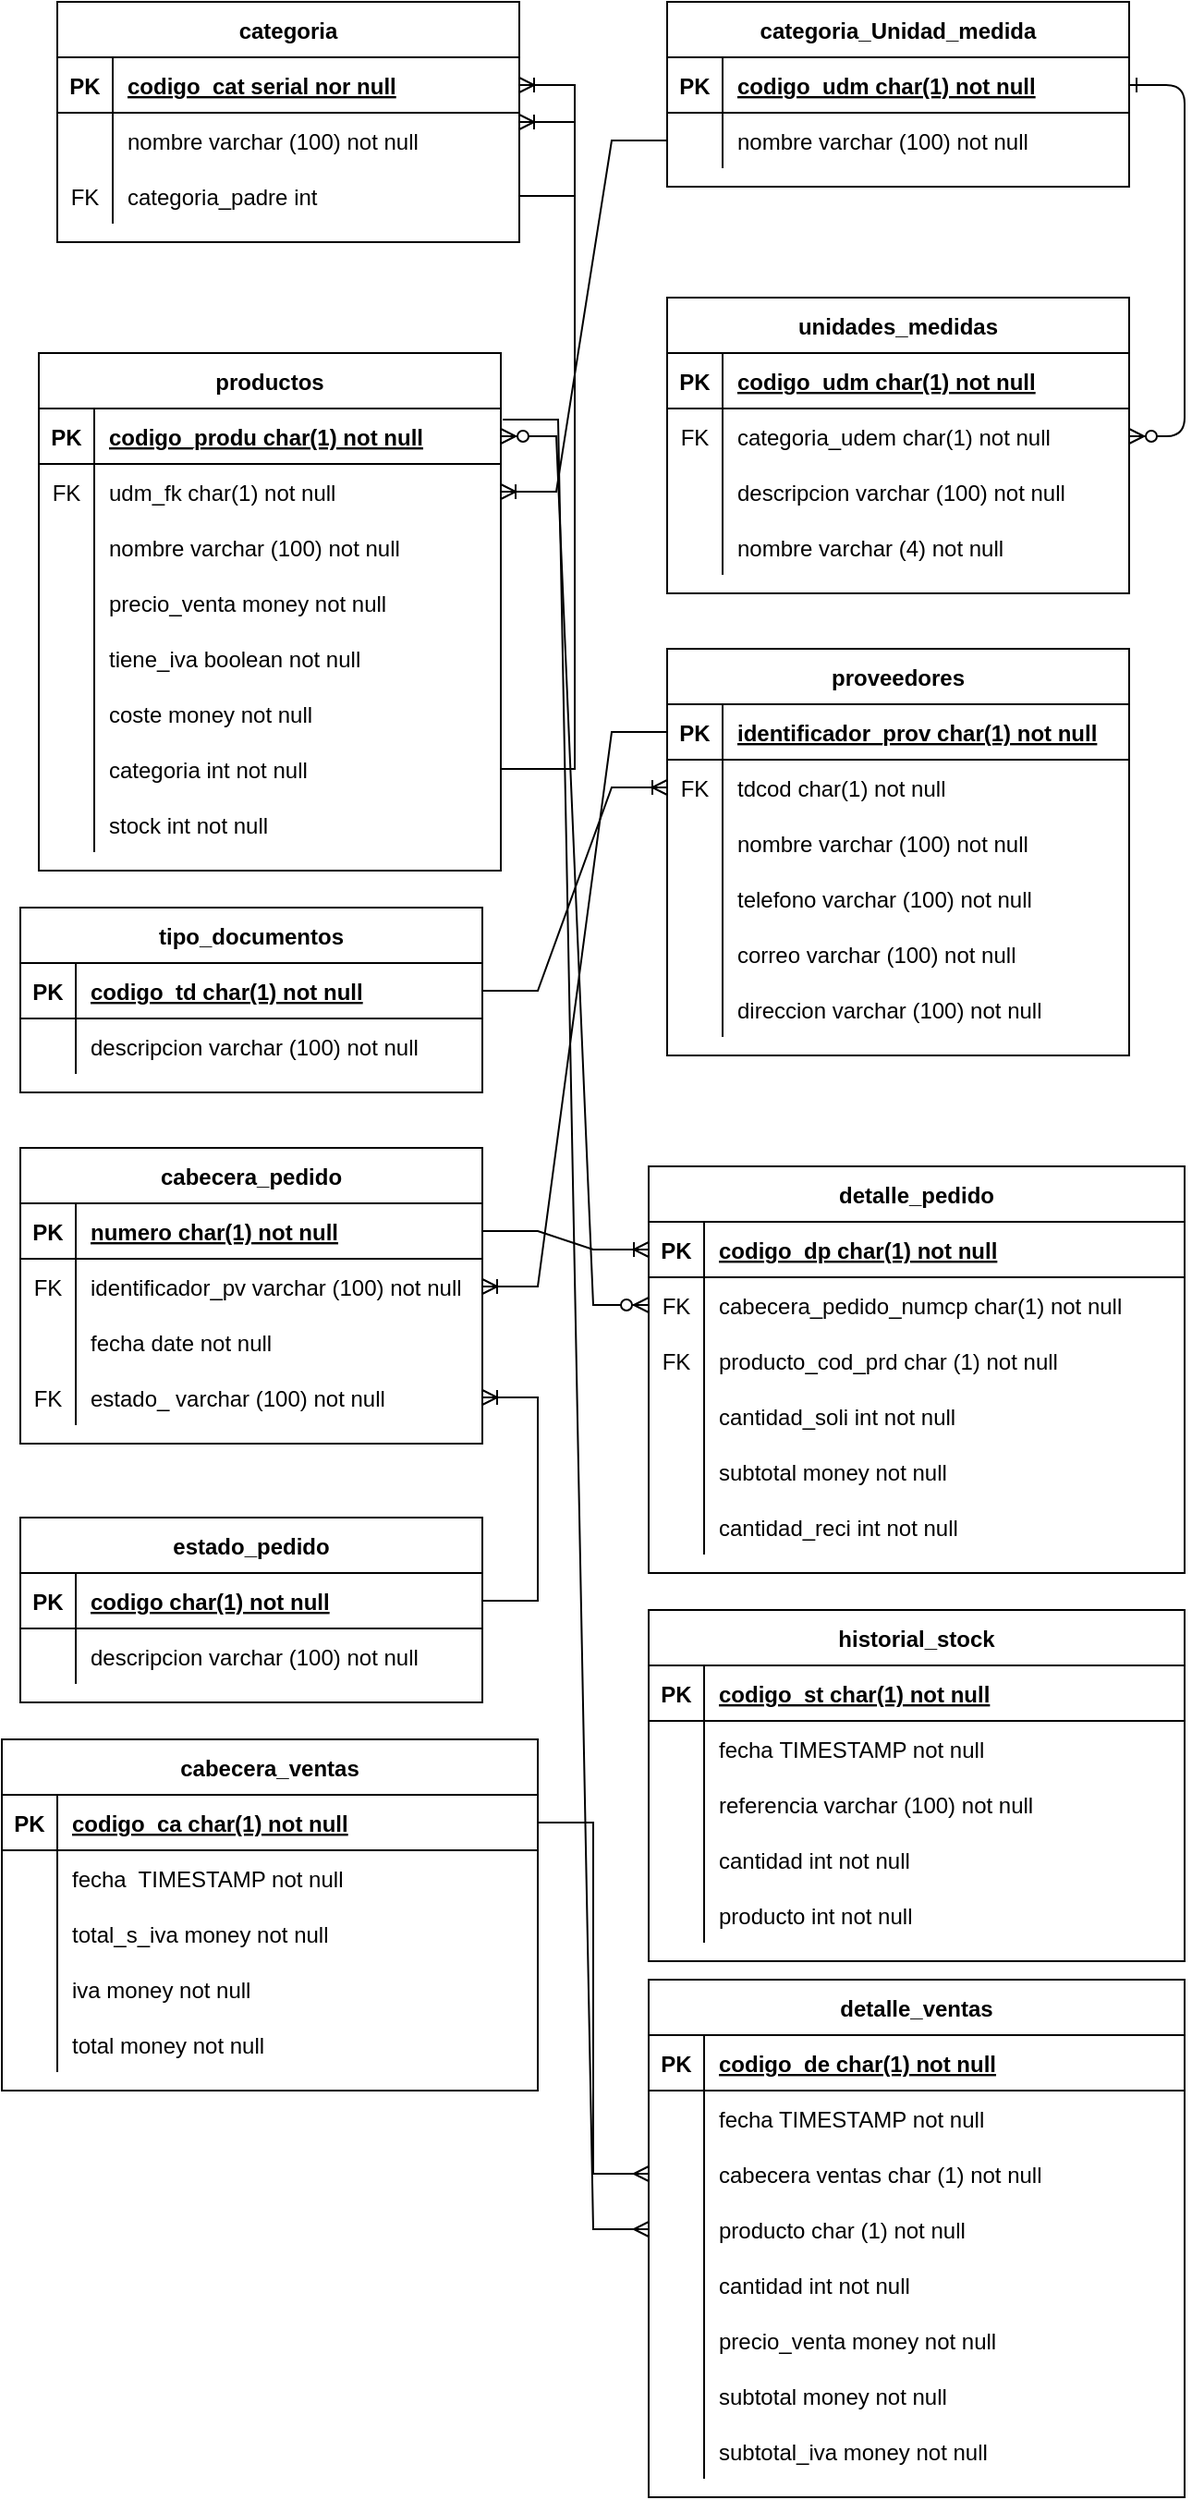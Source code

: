 <mxfile version="24.8.6">
  <diagram id="R2lEEEUBdFMjLlhIrx00" name="Page-1">
    <mxGraphModel dx="826" dy="435" grid="1" gridSize="10" guides="1" tooltips="1" connect="1" arrows="1" fold="1" page="1" pageScale="1" pageWidth="850" pageHeight="1100" math="0" shadow="0" extFonts="Permanent Marker^https://fonts.googleapis.com/css?family=Permanent+Marker">
      <root>
        <mxCell id="0" />
        <mxCell id="1" parent="0" />
        <mxCell id="C-vyLk0tnHw3VtMMgP7b-12" value="" style="edgeStyle=entityRelationEdgeStyle;endArrow=ERzeroToMany;startArrow=ERone;endFill=1;startFill=0;" parent="1" source="C-vyLk0tnHw3VtMMgP7b-3" target="C-vyLk0tnHw3VtMMgP7b-17" edge="1">
          <mxGeometry width="100" height="100" relative="1" as="geometry">
            <mxPoint x="400" y="180" as="sourcePoint" />
            <mxPoint x="460" y="205" as="targetPoint" />
          </mxGeometry>
        </mxCell>
        <mxCell id="C-vyLk0tnHw3VtMMgP7b-2" value="categoria_Unidad_medida" style="shape=table;startSize=30;container=1;collapsible=1;childLayout=tableLayout;fixedRows=1;rowLines=0;fontStyle=1;align=center;resizeLast=1;" parent="1" vertex="1">
          <mxGeometry x="450" y="120" width="250" height="100" as="geometry" />
        </mxCell>
        <mxCell id="C-vyLk0tnHw3VtMMgP7b-3" value="" style="shape=partialRectangle;collapsible=0;dropTarget=0;pointerEvents=0;fillColor=none;points=[[0,0.5],[1,0.5]];portConstraint=eastwest;top=0;left=0;right=0;bottom=1;" parent="C-vyLk0tnHw3VtMMgP7b-2" vertex="1">
          <mxGeometry y="30" width="250" height="30" as="geometry" />
        </mxCell>
        <mxCell id="C-vyLk0tnHw3VtMMgP7b-4" value="PK" style="shape=partialRectangle;overflow=hidden;connectable=0;fillColor=none;top=0;left=0;bottom=0;right=0;fontStyle=1;" parent="C-vyLk0tnHw3VtMMgP7b-3" vertex="1">
          <mxGeometry width="30" height="30" as="geometry">
            <mxRectangle width="30" height="30" as="alternateBounds" />
          </mxGeometry>
        </mxCell>
        <mxCell id="C-vyLk0tnHw3VtMMgP7b-5" value="codigo_udm char(1) not null" style="shape=partialRectangle;overflow=hidden;connectable=0;fillColor=none;top=0;left=0;bottom=0;right=0;align=left;spacingLeft=6;fontStyle=5;" parent="C-vyLk0tnHw3VtMMgP7b-3" vertex="1">
          <mxGeometry x="30" width="220" height="30" as="geometry">
            <mxRectangle width="220" height="30" as="alternateBounds" />
          </mxGeometry>
        </mxCell>
        <mxCell id="C-vyLk0tnHw3VtMMgP7b-9" value="" style="shape=partialRectangle;collapsible=0;dropTarget=0;pointerEvents=0;fillColor=none;points=[[0,0.5],[1,0.5]];portConstraint=eastwest;top=0;left=0;right=0;bottom=0;" parent="C-vyLk0tnHw3VtMMgP7b-2" vertex="1">
          <mxGeometry y="60" width="250" height="30" as="geometry" />
        </mxCell>
        <mxCell id="C-vyLk0tnHw3VtMMgP7b-10" value="" style="shape=partialRectangle;overflow=hidden;connectable=0;fillColor=none;top=0;left=0;bottom=0;right=0;" parent="C-vyLk0tnHw3VtMMgP7b-9" vertex="1">
          <mxGeometry width="30" height="30" as="geometry">
            <mxRectangle width="30" height="30" as="alternateBounds" />
          </mxGeometry>
        </mxCell>
        <mxCell id="C-vyLk0tnHw3VtMMgP7b-11" value="nombre varchar (100) not null" style="shape=partialRectangle;overflow=hidden;connectable=0;fillColor=none;top=0;left=0;bottom=0;right=0;align=left;spacingLeft=6;" parent="C-vyLk0tnHw3VtMMgP7b-9" vertex="1">
          <mxGeometry x="30" width="220" height="30" as="geometry">
            <mxRectangle width="220" height="30" as="alternateBounds" />
          </mxGeometry>
        </mxCell>
        <mxCell id="C-vyLk0tnHw3VtMMgP7b-13" value="unidades_medidas" style="shape=table;startSize=30;container=1;collapsible=1;childLayout=tableLayout;fixedRows=1;rowLines=0;fontStyle=1;align=center;resizeLast=1;" parent="1" vertex="1">
          <mxGeometry x="450" y="280" width="250" height="160" as="geometry" />
        </mxCell>
        <mxCell id="C-vyLk0tnHw3VtMMgP7b-14" value="" style="shape=partialRectangle;collapsible=0;dropTarget=0;pointerEvents=0;fillColor=none;points=[[0,0.5],[1,0.5]];portConstraint=eastwest;top=0;left=0;right=0;bottom=1;" parent="C-vyLk0tnHw3VtMMgP7b-13" vertex="1">
          <mxGeometry y="30" width="250" height="30" as="geometry" />
        </mxCell>
        <mxCell id="C-vyLk0tnHw3VtMMgP7b-15" value="PK" style="shape=partialRectangle;overflow=hidden;connectable=0;fillColor=none;top=0;left=0;bottom=0;right=0;fontStyle=1;" parent="C-vyLk0tnHw3VtMMgP7b-14" vertex="1">
          <mxGeometry width="30" height="30" as="geometry">
            <mxRectangle width="30" height="30" as="alternateBounds" />
          </mxGeometry>
        </mxCell>
        <mxCell id="C-vyLk0tnHw3VtMMgP7b-16" value="codigo_udm char(1) not null" style="shape=partialRectangle;overflow=hidden;connectable=0;fillColor=none;top=0;left=0;bottom=0;right=0;align=left;spacingLeft=6;fontStyle=5;" parent="C-vyLk0tnHw3VtMMgP7b-14" vertex="1">
          <mxGeometry x="30" width="220" height="30" as="geometry">
            <mxRectangle width="220" height="30" as="alternateBounds" />
          </mxGeometry>
        </mxCell>
        <mxCell id="C-vyLk0tnHw3VtMMgP7b-17" value="" style="shape=partialRectangle;collapsible=0;dropTarget=0;pointerEvents=0;fillColor=none;points=[[0,0.5],[1,0.5]];portConstraint=eastwest;top=0;left=0;right=0;bottom=0;" parent="C-vyLk0tnHw3VtMMgP7b-13" vertex="1">
          <mxGeometry y="60" width="250" height="30" as="geometry" />
        </mxCell>
        <mxCell id="C-vyLk0tnHw3VtMMgP7b-18" value="FK" style="shape=partialRectangle;overflow=hidden;connectable=0;fillColor=none;top=0;left=0;bottom=0;right=0;" parent="C-vyLk0tnHw3VtMMgP7b-17" vertex="1">
          <mxGeometry width="30" height="30" as="geometry">
            <mxRectangle width="30" height="30" as="alternateBounds" />
          </mxGeometry>
        </mxCell>
        <mxCell id="C-vyLk0tnHw3VtMMgP7b-19" value="categoria_udem char(1) not null" style="shape=partialRectangle;overflow=hidden;connectable=0;fillColor=none;top=0;left=0;bottom=0;right=0;align=left;spacingLeft=6;" parent="C-vyLk0tnHw3VtMMgP7b-17" vertex="1">
          <mxGeometry x="30" width="220" height="30" as="geometry">
            <mxRectangle width="220" height="30" as="alternateBounds" />
          </mxGeometry>
        </mxCell>
        <mxCell id="C-vyLk0tnHw3VtMMgP7b-20" value="" style="shape=partialRectangle;collapsible=0;dropTarget=0;pointerEvents=0;fillColor=none;points=[[0,0.5],[1,0.5]];portConstraint=eastwest;top=0;left=0;right=0;bottom=0;" parent="C-vyLk0tnHw3VtMMgP7b-13" vertex="1">
          <mxGeometry y="90" width="250" height="30" as="geometry" />
        </mxCell>
        <mxCell id="C-vyLk0tnHw3VtMMgP7b-21" value="" style="shape=partialRectangle;overflow=hidden;connectable=0;fillColor=none;top=0;left=0;bottom=0;right=0;" parent="C-vyLk0tnHw3VtMMgP7b-20" vertex="1">
          <mxGeometry width="30" height="30" as="geometry">
            <mxRectangle width="30" height="30" as="alternateBounds" />
          </mxGeometry>
        </mxCell>
        <mxCell id="C-vyLk0tnHw3VtMMgP7b-22" value="descripcion varchar (100) not null" style="shape=partialRectangle;overflow=hidden;connectable=0;fillColor=none;top=0;left=0;bottom=0;right=0;align=left;spacingLeft=6;" parent="C-vyLk0tnHw3VtMMgP7b-20" vertex="1">
          <mxGeometry x="30" width="220" height="30" as="geometry">
            <mxRectangle width="220" height="30" as="alternateBounds" />
          </mxGeometry>
        </mxCell>
        <mxCell id="R-2Vu8iNQzS5K1qRUu8u-15" value="" style="shape=partialRectangle;collapsible=0;dropTarget=0;pointerEvents=0;fillColor=none;points=[[0,0.5],[1,0.5]];portConstraint=eastwest;top=0;left=0;right=0;bottom=0;" parent="C-vyLk0tnHw3VtMMgP7b-13" vertex="1">
          <mxGeometry y="120" width="250" height="30" as="geometry" />
        </mxCell>
        <mxCell id="R-2Vu8iNQzS5K1qRUu8u-16" value="" style="shape=partialRectangle;overflow=hidden;connectable=0;fillColor=none;top=0;left=0;bottom=0;right=0;" parent="R-2Vu8iNQzS5K1qRUu8u-15" vertex="1">
          <mxGeometry width="30" height="30" as="geometry">
            <mxRectangle width="30" height="30" as="alternateBounds" />
          </mxGeometry>
        </mxCell>
        <mxCell id="R-2Vu8iNQzS5K1qRUu8u-17" value="nombre varchar (4) not null" style="shape=partialRectangle;overflow=hidden;connectable=0;fillColor=none;top=0;left=0;bottom=0;right=0;align=left;spacingLeft=6;" parent="R-2Vu8iNQzS5K1qRUu8u-15" vertex="1">
          <mxGeometry x="30" width="220" height="30" as="geometry">
            <mxRectangle width="220" height="30" as="alternateBounds" />
          </mxGeometry>
        </mxCell>
        <mxCell id="C-vyLk0tnHw3VtMMgP7b-23" value="categoria" style="shape=table;startSize=30;container=1;collapsible=1;childLayout=tableLayout;fixedRows=1;rowLines=0;fontStyle=1;align=center;resizeLast=1;" parent="1" vertex="1">
          <mxGeometry x="120" y="120" width="250" height="130" as="geometry" />
        </mxCell>
        <mxCell id="C-vyLk0tnHw3VtMMgP7b-24" value="" style="shape=partialRectangle;collapsible=0;dropTarget=0;pointerEvents=0;fillColor=none;points=[[0,0.5],[1,0.5]];portConstraint=eastwest;top=0;left=0;right=0;bottom=1;" parent="C-vyLk0tnHw3VtMMgP7b-23" vertex="1">
          <mxGeometry y="30" width="250" height="30" as="geometry" />
        </mxCell>
        <mxCell id="C-vyLk0tnHw3VtMMgP7b-25" value="PK" style="shape=partialRectangle;overflow=hidden;connectable=0;fillColor=none;top=0;left=0;bottom=0;right=0;fontStyle=1;" parent="C-vyLk0tnHw3VtMMgP7b-24" vertex="1">
          <mxGeometry width="30" height="30" as="geometry">
            <mxRectangle width="30" height="30" as="alternateBounds" />
          </mxGeometry>
        </mxCell>
        <mxCell id="C-vyLk0tnHw3VtMMgP7b-26" value="codigo_cat serial nor null" style="shape=partialRectangle;overflow=hidden;connectable=0;fillColor=none;top=0;left=0;bottom=0;right=0;align=left;spacingLeft=6;fontStyle=5;" parent="C-vyLk0tnHw3VtMMgP7b-24" vertex="1">
          <mxGeometry x="30" width="220" height="30" as="geometry">
            <mxRectangle width="220" height="30" as="alternateBounds" />
          </mxGeometry>
        </mxCell>
        <mxCell id="C-vyLk0tnHw3VtMMgP7b-27" value="" style="shape=partialRectangle;collapsible=0;dropTarget=0;pointerEvents=0;fillColor=none;points=[[0,0.5],[1,0.5]];portConstraint=eastwest;top=0;left=0;right=0;bottom=0;" parent="C-vyLk0tnHw3VtMMgP7b-23" vertex="1">
          <mxGeometry y="60" width="250" height="30" as="geometry" />
        </mxCell>
        <mxCell id="C-vyLk0tnHw3VtMMgP7b-28" value="" style="shape=partialRectangle;overflow=hidden;connectable=0;fillColor=none;top=0;left=0;bottom=0;right=0;" parent="C-vyLk0tnHw3VtMMgP7b-27" vertex="1">
          <mxGeometry width="30" height="30" as="geometry">
            <mxRectangle width="30" height="30" as="alternateBounds" />
          </mxGeometry>
        </mxCell>
        <mxCell id="C-vyLk0tnHw3VtMMgP7b-29" value="nombre varchar (100) not null" style="shape=partialRectangle;overflow=hidden;connectable=0;fillColor=none;top=0;left=0;bottom=0;right=0;align=left;spacingLeft=6;" parent="C-vyLk0tnHw3VtMMgP7b-27" vertex="1">
          <mxGeometry x="30" width="220" height="30" as="geometry">
            <mxRectangle width="220" height="30" as="alternateBounds" />
          </mxGeometry>
        </mxCell>
        <mxCell id="R-2Vu8iNQzS5K1qRUu8u-12" value="" style="shape=partialRectangle;collapsible=0;dropTarget=0;pointerEvents=0;fillColor=none;points=[[0,0.5],[1,0.5]];portConstraint=eastwest;top=0;left=0;right=0;bottom=0;" parent="C-vyLk0tnHw3VtMMgP7b-23" vertex="1">
          <mxGeometry y="90" width="250" height="30" as="geometry" />
        </mxCell>
        <mxCell id="R-2Vu8iNQzS5K1qRUu8u-13" value="FK" style="shape=partialRectangle;overflow=hidden;connectable=0;fillColor=none;top=0;left=0;bottom=0;right=0;" parent="R-2Vu8iNQzS5K1qRUu8u-12" vertex="1">
          <mxGeometry width="30" height="30" as="geometry">
            <mxRectangle width="30" height="30" as="alternateBounds" />
          </mxGeometry>
        </mxCell>
        <mxCell id="R-2Vu8iNQzS5K1qRUu8u-14" value="categoria_padre int" style="shape=partialRectangle;overflow=hidden;connectable=0;fillColor=none;top=0;left=0;bottom=0;right=0;align=left;spacingLeft=6;" parent="R-2Vu8iNQzS5K1qRUu8u-12" vertex="1">
          <mxGeometry x="30" width="220" height="30" as="geometry">
            <mxRectangle width="220" height="30" as="alternateBounds" />
          </mxGeometry>
        </mxCell>
        <mxCell id="R-2Vu8iNQzS5K1qRUu8u-11" value="" style="edgeStyle=entityRelationEdgeStyle;fontSize=12;html=1;endArrow=ERoneToMany;rounded=0;entryX=1;entryY=0.5;entryDx=0;entryDy=0;" parent="C-vyLk0tnHw3VtMMgP7b-23" source="R-2Vu8iNQzS5K1qRUu8u-12" target="C-vyLk0tnHw3VtMMgP7b-24" edge="1">
          <mxGeometry width="100" height="100" relative="1" as="geometry">
            <mxPoint x="250" y="180" as="sourcePoint" />
            <mxPoint x="350" y="80" as="targetPoint" />
          </mxGeometry>
        </mxCell>
        <mxCell id="R-2Vu8iNQzS5K1qRUu8u-1" value="productos" style="shape=table;startSize=30;container=1;collapsible=1;childLayout=tableLayout;fixedRows=1;rowLines=0;fontStyle=1;align=center;resizeLast=1;" parent="1" vertex="1">
          <mxGeometry x="110" y="310" width="250" height="280" as="geometry" />
        </mxCell>
        <mxCell id="R-2Vu8iNQzS5K1qRUu8u-2" value="" style="shape=partialRectangle;collapsible=0;dropTarget=0;pointerEvents=0;fillColor=none;points=[[0,0.5],[1,0.5]];portConstraint=eastwest;top=0;left=0;right=0;bottom=1;" parent="R-2Vu8iNQzS5K1qRUu8u-1" vertex="1">
          <mxGeometry y="30" width="250" height="30" as="geometry" />
        </mxCell>
        <mxCell id="R-2Vu8iNQzS5K1qRUu8u-3" value="PK" style="shape=partialRectangle;overflow=hidden;connectable=0;fillColor=none;top=0;left=0;bottom=0;right=0;fontStyle=1;" parent="R-2Vu8iNQzS5K1qRUu8u-2" vertex="1">
          <mxGeometry width="30" height="30" as="geometry">
            <mxRectangle width="30" height="30" as="alternateBounds" />
          </mxGeometry>
        </mxCell>
        <mxCell id="R-2Vu8iNQzS5K1qRUu8u-4" value="codigo_produ char(1) not null" style="shape=partialRectangle;overflow=hidden;connectable=0;fillColor=none;top=0;left=0;bottom=0;right=0;align=left;spacingLeft=6;fontStyle=5;" parent="R-2Vu8iNQzS5K1qRUu8u-2" vertex="1">
          <mxGeometry x="30" width="220" height="30" as="geometry">
            <mxRectangle width="220" height="30" as="alternateBounds" />
          </mxGeometry>
        </mxCell>
        <mxCell id="R-2Vu8iNQzS5K1qRUu8u-5" value="" style="shape=partialRectangle;collapsible=0;dropTarget=0;pointerEvents=0;fillColor=none;points=[[0,0.5],[1,0.5]];portConstraint=eastwest;top=0;left=0;right=0;bottom=0;" parent="R-2Vu8iNQzS5K1qRUu8u-1" vertex="1">
          <mxGeometry y="60" width="250" height="30" as="geometry" />
        </mxCell>
        <mxCell id="R-2Vu8iNQzS5K1qRUu8u-6" value="FK" style="shape=partialRectangle;overflow=hidden;connectable=0;fillColor=none;top=0;left=0;bottom=0;right=0;" parent="R-2Vu8iNQzS5K1qRUu8u-5" vertex="1">
          <mxGeometry width="30" height="30" as="geometry">
            <mxRectangle width="30" height="30" as="alternateBounds" />
          </mxGeometry>
        </mxCell>
        <mxCell id="R-2Vu8iNQzS5K1qRUu8u-7" value="udm_fk char(1) not null" style="shape=partialRectangle;overflow=hidden;connectable=0;fillColor=none;top=0;left=0;bottom=0;right=0;align=left;spacingLeft=6;" parent="R-2Vu8iNQzS5K1qRUu8u-5" vertex="1">
          <mxGeometry x="30" width="220" height="30" as="geometry">
            <mxRectangle width="220" height="30" as="alternateBounds" />
          </mxGeometry>
        </mxCell>
        <mxCell id="R-2Vu8iNQzS5K1qRUu8u-8" value="" style="shape=partialRectangle;collapsible=0;dropTarget=0;pointerEvents=0;fillColor=none;points=[[0,0.5],[1,0.5]];portConstraint=eastwest;top=0;left=0;right=0;bottom=0;" parent="R-2Vu8iNQzS5K1qRUu8u-1" vertex="1">
          <mxGeometry y="90" width="250" height="30" as="geometry" />
        </mxCell>
        <mxCell id="R-2Vu8iNQzS5K1qRUu8u-9" value="" style="shape=partialRectangle;overflow=hidden;connectable=0;fillColor=none;top=0;left=0;bottom=0;right=0;" parent="R-2Vu8iNQzS5K1qRUu8u-8" vertex="1">
          <mxGeometry width="30" height="30" as="geometry">
            <mxRectangle width="30" height="30" as="alternateBounds" />
          </mxGeometry>
        </mxCell>
        <mxCell id="R-2Vu8iNQzS5K1qRUu8u-10" value="nombre varchar (100) not null" style="shape=partialRectangle;overflow=hidden;connectable=0;fillColor=none;top=0;left=0;bottom=0;right=0;align=left;spacingLeft=6;" parent="R-2Vu8iNQzS5K1qRUu8u-8" vertex="1">
          <mxGeometry x="30" width="220" height="30" as="geometry">
            <mxRectangle width="220" height="30" as="alternateBounds" />
          </mxGeometry>
        </mxCell>
        <mxCell id="R-2Vu8iNQzS5K1qRUu8u-18" value="" style="shape=partialRectangle;collapsible=0;dropTarget=0;pointerEvents=0;fillColor=none;points=[[0,0.5],[1,0.5]];portConstraint=eastwest;top=0;left=0;right=0;bottom=0;" parent="R-2Vu8iNQzS5K1qRUu8u-1" vertex="1">
          <mxGeometry y="120" width="250" height="30" as="geometry" />
        </mxCell>
        <mxCell id="R-2Vu8iNQzS5K1qRUu8u-19" value="" style="shape=partialRectangle;overflow=hidden;connectable=0;fillColor=none;top=0;left=0;bottom=0;right=0;" parent="R-2Vu8iNQzS5K1qRUu8u-18" vertex="1">
          <mxGeometry width="30" height="30" as="geometry">
            <mxRectangle width="30" height="30" as="alternateBounds" />
          </mxGeometry>
        </mxCell>
        <mxCell id="R-2Vu8iNQzS5K1qRUu8u-20" value="precio_venta money not null" style="shape=partialRectangle;overflow=hidden;connectable=0;fillColor=none;top=0;left=0;bottom=0;right=0;align=left;spacingLeft=6;" parent="R-2Vu8iNQzS5K1qRUu8u-18" vertex="1">
          <mxGeometry x="30" width="220" height="30" as="geometry">
            <mxRectangle width="220" height="30" as="alternateBounds" />
          </mxGeometry>
        </mxCell>
        <mxCell id="R-2Vu8iNQzS5K1qRUu8u-21" value="" style="shape=partialRectangle;collapsible=0;dropTarget=0;pointerEvents=0;fillColor=none;points=[[0,0.5],[1,0.5]];portConstraint=eastwest;top=0;left=0;right=0;bottom=0;" parent="R-2Vu8iNQzS5K1qRUu8u-1" vertex="1">
          <mxGeometry y="150" width="250" height="30" as="geometry" />
        </mxCell>
        <mxCell id="R-2Vu8iNQzS5K1qRUu8u-22" value="" style="shape=partialRectangle;overflow=hidden;connectable=0;fillColor=none;top=0;left=0;bottom=0;right=0;" parent="R-2Vu8iNQzS5K1qRUu8u-21" vertex="1">
          <mxGeometry width="30" height="30" as="geometry">
            <mxRectangle width="30" height="30" as="alternateBounds" />
          </mxGeometry>
        </mxCell>
        <mxCell id="R-2Vu8iNQzS5K1qRUu8u-23" value="tiene_iva boolean not null" style="shape=partialRectangle;overflow=hidden;connectable=0;fillColor=none;top=0;left=0;bottom=0;right=0;align=left;spacingLeft=6;" parent="R-2Vu8iNQzS5K1qRUu8u-21" vertex="1">
          <mxGeometry x="30" width="220" height="30" as="geometry">
            <mxRectangle width="220" height="30" as="alternateBounds" />
          </mxGeometry>
        </mxCell>
        <mxCell id="R-2Vu8iNQzS5K1qRUu8u-24" value="" style="shape=partialRectangle;collapsible=0;dropTarget=0;pointerEvents=0;fillColor=none;points=[[0,0.5],[1,0.5]];portConstraint=eastwest;top=0;left=0;right=0;bottom=0;" parent="R-2Vu8iNQzS5K1qRUu8u-1" vertex="1">
          <mxGeometry y="180" width="250" height="30" as="geometry" />
        </mxCell>
        <mxCell id="R-2Vu8iNQzS5K1qRUu8u-25" value="" style="shape=partialRectangle;overflow=hidden;connectable=0;fillColor=none;top=0;left=0;bottom=0;right=0;" parent="R-2Vu8iNQzS5K1qRUu8u-24" vertex="1">
          <mxGeometry width="30" height="30" as="geometry">
            <mxRectangle width="30" height="30" as="alternateBounds" />
          </mxGeometry>
        </mxCell>
        <mxCell id="R-2Vu8iNQzS5K1qRUu8u-26" value="coste money not null" style="shape=partialRectangle;overflow=hidden;connectable=0;fillColor=none;top=0;left=0;bottom=0;right=0;align=left;spacingLeft=6;" parent="R-2Vu8iNQzS5K1qRUu8u-24" vertex="1">
          <mxGeometry x="30" width="220" height="30" as="geometry">
            <mxRectangle width="220" height="30" as="alternateBounds" />
          </mxGeometry>
        </mxCell>
        <mxCell id="R-2Vu8iNQzS5K1qRUu8u-27" value="" style="shape=partialRectangle;collapsible=0;dropTarget=0;pointerEvents=0;fillColor=none;points=[[0,0.5],[1,0.5]];portConstraint=eastwest;top=0;left=0;right=0;bottom=0;" parent="R-2Vu8iNQzS5K1qRUu8u-1" vertex="1">
          <mxGeometry y="210" width="250" height="30" as="geometry" />
        </mxCell>
        <mxCell id="R-2Vu8iNQzS5K1qRUu8u-28" value="" style="shape=partialRectangle;overflow=hidden;connectable=0;fillColor=none;top=0;left=0;bottom=0;right=0;" parent="R-2Vu8iNQzS5K1qRUu8u-27" vertex="1">
          <mxGeometry width="30" height="30" as="geometry">
            <mxRectangle width="30" height="30" as="alternateBounds" />
          </mxGeometry>
        </mxCell>
        <mxCell id="R-2Vu8iNQzS5K1qRUu8u-29" value="categoria int not null" style="shape=partialRectangle;overflow=hidden;connectable=0;fillColor=none;top=0;left=0;bottom=0;right=0;align=left;spacingLeft=6;" parent="R-2Vu8iNQzS5K1qRUu8u-27" vertex="1">
          <mxGeometry x="30" width="220" height="30" as="geometry">
            <mxRectangle width="220" height="30" as="alternateBounds" />
          </mxGeometry>
        </mxCell>
        <mxCell id="oXCgy6UFwdeLab-fkrbE-1" value="" style="shape=partialRectangle;collapsible=0;dropTarget=0;pointerEvents=0;fillColor=none;points=[[0,0.5],[1,0.5]];portConstraint=eastwest;top=0;left=0;right=0;bottom=0;" parent="R-2Vu8iNQzS5K1qRUu8u-1" vertex="1">
          <mxGeometry y="240" width="250" height="30" as="geometry" />
        </mxCell>
        <mxCell id="oXCgy6UFwdeLab-fkrbE-2" value="" style="shape=partialRectangle;overflow=hidden;connectable=0;fillColor=none;top=0;left=0;bottom=0;right=0;" parent="oXCgy6UFwdeLab-fkrbE-1" vertex="1">
          <mxGeometry width="30" height="30" as="geometry">
            <mxRectangle width="30" height="30" as="alternateBounds" />
          </mxGeometry>
        </mxCell>
        <mxCell id="oXCgy6UFwdeLab-fkrbE-3" value="stock int not null" style="shape=partialRectangle;overflow=hidden;connectable=0;fillColor=none;top=0;left=0;bottom=0;right=0;align=left;spacingLeft=6;" parent="oXCgy6UFwdeLab-fkrbE-1" vertex="1">
          <mxGeometry x="30" width="220" height="30" as="geometry">
            <mxRectangle width="220" height="30" as="alternateBounds" />
          </mxGeometry>
        </mxCell>
        <mxCell id="R-2Vu8iNQzS5K1qRUu8u-30" value="" style="edgeStyle=entityRelationEdgeStyle;fontSize=12;html=1;endArrow=ERoneToMany;rounded=0;" parent="1" source="C-vyLk0tnHw3VtMMgP7b-9" target="R-2Vu8iNQzS5K1qRUu8u-5" edge="1">
          <mxGeometry width="100" height="100" relative="1" as="geometry">
            <mxPoint x="320" y="410" as="sourcePoint" />
            <mxPoint x="420" y="310" as="targetPoint" />
          </mxGeometry>
        </mxCell>
        <mxCell id="R-2Vu8iNQzS5K1qRUu8u-31" value="" style="edgeStyle=entityRelationEdgeStyle;fontSize=12;html=1;endArrow=ERoneToMany;rounded=0;" parent="1" source="R-2Vu8iNQzS5K1qRUu8u-27" target="C-vyLk0tnHw3VtMMgP7b-23" edge="1">
          <mxGeometry width="100" height="100" relative="1" as="geometry">
            <mxPoint x="320" y="410" as="sourcePoint" />
            <mxPoint x="420" y="310" as="targetPoint" />
          </mxGeometry>
        </mxCell>
        <mxCell id="R-2Vu8iNQzS5K1qRUu8u-32" value="proveedores" style="shape=table;startSize=30;container=1;collapsible=1;childLayout=tableLayout;fixedRows=1;rowLines=0;fontStyle=1;align=center;resizeLast=1;" parent="1" vertex="1">
          <mxGeometry x="450" y="470" width="250" height="220" as="geometry" />
        </mxCell>
        <mxCell id="R-2Vu8iNQzS5K1qRUu8u-33" value="" style="shape=partialRectangle;collapsible=0;dropTarget=0;pointerEvents=0;fillColor=none;points=[[0,0.5],[1,0.5]];portConstraint=eastwest;top=0;left=0;right=0;bottom=1;" parent="R-2Vu8iNQzS5K1qRUu8u-32" vertex="1">
          <mxGeometry y="30" width="250" height="30" as="geometry" />
        </mxCell>
        <mxCell id="R-2Vu8iNQzS5K1qRUu8u-34" value="PK" style="shape=partialRectangle;overflow=hidden;connectable=0;fillColor=none;top=0;left=0;bottom=0;right=0;fontStyle=1;" parent="R-2Vu8iNQzS5K1qRUu8u-33" vertex="1">
          <mxGeometry width="30" height="30" as="geometry">
            <mxRectangle width="30" height="30" as="alternateBounds" />
          </mxGeometry>
        </mxCell>
        <mxCell id="R-2Vu8iNQzS5K1qRUu8u-35" value="identificador_prov char(1) not null" style="shape=partialRectangle;overflow=hidden;connectable=0;fillColor=none;top=0;left=0;bottom=0;right=0;align=left;spacingLeft=6;fontStyle=5;" parent="R-2Vu8iNQzS5K1qRUu8u-33" vertex="1">
          <mxGeometry x="30" width="220" height="30" as="geometry">
            <mxRectangle width="220" height="30" as="alternateBounds" />
          </mxGeometry>
        </mxCell>
        <mxCell id="R-2Vu8iNQzS5K1qRUu8u-36" value="" style="shape=partialRectangle;collapsible=0;dropTarget=0;pointerEvents=0;fillColor=none;points=[[0,0.5],[1,0.5]];portConstraint=eastwest;top=0;left=0;right=0;bottom=0;" parent="R-2Vu8iNQzS5K1qRUu8u-32" vertex="1">
          <mxGeometry y="60" width="250" height="30" as="geometry" />
        </mxCell>
        <mxCell id="R-2Vu8iNQzS5K1qRUu8u-37" value="FK" style="shape=partialRectangle;overflow=hidden;connectable=0;fillColor=none;top=0;left=0;bottom=0;right=0;" parent="R-2Vu8iNQzS5K1qRUu8u-36" vertex="1">
          <mxGeometry width="30" height="30" as="geometry">
            <mxRectangle width="30" height="30" as="alternateBounds" />
          </mxGeometry>
        </mxCell>
        <mxCell id="R-2Vu8iNQzS5K1qRUu8u-38" value="tdcod char(1) not null" style="shape=partialRectangle;overflow=hidden;connectable=0;fillColor=none;top=0;left=0;bottom=0;right=0;align=left;spacingLeft=6;" parent="R-2Vu8iNQzS5K1qRUu8u-36" vertex="1">
          <mxGeometry x="30" width="220" height="30" as="geometry">
            <mxRectangle width="220" height="30" as="alternateBounds" />
          </mxGeometry>
        </mxCell>
        <mxCell id="R-2Vu8iNQzS5K1qRUu8u-39" value="" style="shape=partialRectangle;collapsible=0;dropTarget=0;pointerEvents=0;fillColor=none;points=[[0,0.5],[1,0.5]];portConstraint=eastwest;top=0;left=0;right=0;bottom=0;" parent="R-2Vu8iNQzS5K1qRUu8u-32" vertex="1">
          <mxGeometry y="90" width="250" height="30" as="geometry" />
        </mxCell>
        <mxCell id="R-2Vu8iNQzS5K1qRUu8u-40" value="" style="shape=partialRectangle;overflow=hidden;connectable=0;fillColor=none;top=0;left=0;bottom=0;right=0;" parent="R-2Vu8iNQzS5K1qRUu8u-39" vertex="1">
          <mxGeometry width="30" height="30" as="geometry">
            <mxRectangle width="30" height="30" as="alternateBounds" />
          </mxGeometry>
        </mxCell>
        <mxCell id="R-2Vu8iNQzS5K1qRUu8u-41" value="nombre varchar (100) not null" style="shape=partialRectangle;overflow=hidden;connectable=0;fillColor=none;top=0;left=0;bottom=0;right=0;align=left;spacingLeft=6;" parent="R-2Vu8iNQzS5K1qRUu8u-39" vertex="1">
          <mxGeometry x="30" width="220" height="30" as="geometry">
            <mxRectangle width="220" height="30" as="alternateBounds" />
          </mxGeometry>
        </mxCell>
        <mxCell id="R-2Vu8iNQzS5K1qRUu8u-42" value="" style="shape=partialRectangle;collapsible=0;dropTarget=0;pointerEvents=0;fillColor=none;points=[[0,0.5],[1,0.5]];portConstraint=eastwest;top=0;left=0;right=0;bottom=0;" parent="R-2Vu8iNQzS5K1qRUu8u-32" vertex="1">
          <mxGeometry y="120" width="250" height="30" as="geometry" />
        </mxCell>
        <mxCell id="R-2Vu8iNQzS5K1qRUu8u-43" value="" style="shape=partialRectangle;overflow=hidden;connectable=0;fillColor=none;top=0;left=0;bottom=0;right=0;" parent="R-2Vu8iNQzS5K1qRUu8u-42" vertex="1">
          <mxGeometry width="30" height="30" as="geometry">
            <mxRectangle width="30" height="30" as="alternateBounds" />
          </mxGeometry>
        </mxCell>
        <mxCell id="R-2Vu8iNQzS5K1qRUu8u-44" value="telefono varchar (100) not null" style="shape=partialRectangle;overflow=hidden;connectable=0;fillColor=none;top=0;left=0;bottom=0;right=0;align=left;spacingLeft=6;" parent="R-2Vu8iNQzS5K1qRUu8u-42" vertex="1">
          <mxGeometry x="30" width="220" height="30" as="geometry">
            <mxRectangle width="220" height="30" as="alternateBounds" />
          </mxGeometry>
        </mxCell>
        <mxCell id="R-2Vu8iNQzS5K1qRUu8u-45" value="" style="shape=partialRectangle;collapsible=0;dropTarget=0;pointerEvents=0;fillColor=none;points=[[0,0.5],[1,0.5]];portConstraint=eastwest;top=0;left=0;right=0;bottom=0;" parent="R-2Vu8iNQzS5K1qRUu8u-32" vertex="1">
          <mxGeometry y="150" width="250" height="30" as="geometry" />
        </mxCell>
        <mxCell id="R-2Vu8iNQzS5K1qRUu8u-46" value="" style="shape=partialRectangle;overflow=hidden;connectable=0;fillColor=none;top=0;left=0;bottom=0;right=0;" parent="R-2Vu8iNQzS5K1qRUu8u-45" vertex="1">
          <mxGeometry width="30" height="30" as="geometry">
            <mxRectangle width="30" height="30" as="alternateBounds" />
          </mxGeometry>
        </mxCell>
        <mxCell id="R-2Vu8iNQzS5K1qRUu8u-47" value="correo varchar (100) not null" style="shape=partialRectangle;overflow=hidden;connectable=0;fillColor=none;top=0;left=0;bottom=0;right=0;align=left;spacingLeft=6;" parent="R-2Vu8iNQzS5K1qRUu8u-45" vertex="1">
          <mxGeometry x="30" width="220" height="30" as="geometry">
            <mxRectangle width="220" height="30" as="alternateBounds" />
          </mxGeometry>
        </mxCell>
        <mxCell id="R-2Vu8iNQzS5K1qRUu8u-48" value="" style="shape=partialRectangle;collapsible=0;dropTarget=0;pointerEvents=0;fillColor=none;points=[[0,0.5],[1,0.5]];portConstraint=eastwest;top=0;left=0;right=0;bottom=0;" parent="R-2Vu8iNQzS5K1qRUu8u-32" vertex="1">
          <mxGeometry y="180" width="250" height="30" as="geometry" />
        </mxCell>
        <mxCell id="R-2Vu8iNQzS5K1qRUu8u-49" value="" style="shape=partialRectangle;overflow=hidden;connectable=0;fillColor=none;top=0;left=0;bottom=0;right=0;" parent="R-2Vu8iNQzS5K1qRUu8u-48" vertex="1">
          <mxGeometry width="30" height="30" as="geometry">
            <mxRectangle width="30" height="30" as="alternateBounds" />
          </mxGeometry>
        </mxCell>
        <mxCell id="R-2Vu8iNQzS5K1qRUu8u-50" value="direccion varchar (100) not null" style="shape=partialRectangle;overflow=hidden;connectable=0;fillColor=none;top=0;left=0;bottom=0;right=0;align=left;spacingLeft=6;" parent="R-2Vu8iNQzS5K1qRUu8u-48" vertex="1">
          <mxGeometry x="30" width="220" height="30" as="geometry">
            <mxRectangle width="220" height="30" as="alternateBounds" />
          </mxGeometry>
        </mxCell>
        <mxCell id="R-2Vu8iNQzS5K1qRUu8u-54" value="tipo_documentos" style="shape=table;startSize=30;container=1;collapsible=1;childLayout=tableLayout;fixedRows=1;rowLines=0;fontStyle=1;align=center;resizeLast=1;" parent="1" vertex="1">
          <mxGeometry x="100" y="610" width="250" height="100" as="geometry" />
        </mxCell>
        <mxCell id="R-2Vu8iNQzS5K1qRUu8u-55" value="" style="shape=partialRectangle;collapsible=0;dropTarget=0;pointerEvents=0;fillColor=none;points=[[0,0.5],[1,0.5]];portConstraint=eastwest;top=0;left=0;right=0;bottom=1;" parent="R-2Vu8iNQzS5K1qRUu8u-54" vertex="1">
          <mxGeometry y="30" width="250" height="30" as="geometry" />
        </mxCell>
        <mxCell id="R-2Vu8iNQzS5K1qRUu8u-56" value="PK" style="shape=partialRectangle;overflow=hidden;connectable=0;fillColor=none;top=0;left=0;bottom=0;right=0;fontStyle=1;" parent="R-2Vu8iNQzS5K1qRUu8u-55" vertex="1">
          <mxGeometry width="30" height="30" as="geometry">
            <mxRectangle width="30" height="30" as="alternateBounds" />
          </mxGeometry>
        </mxCell>
        <mxCell id="R-2Vu8iNQzS5K1qRUu8u-57" value="codigo_td char(1) not null" style="shape=partialRectangle;overflow=hidden;connectable=0;fillColor=none;top=0;left=0;bottom=0;right=0;align=left;spacingLeft=6;fontStyle=5;" parent="R-2Vu8iNQzS5K1qRUu8u-55" vertex="1">
          <mxGeometry x="30" width="220" height="30" as="geometry">
            <mxRectangle width="220" height="30" as="alternateBounds" />
          </mxGeometry>
        </mxCell>
        <mxCell id="R-2Vu8iNQzS5K1qRUu8u-58" value="" style="shape=partialRectangle;collapsible=0;dropTarget=0;pointerEvents=0;fillColor=none;points=[[0,0.5],[1,0.5]];portConstraint=eastwest;top=0;left=0;right=0;bottom=0;" parent="R-2Vu8iNQzS5K1qRUu8u-54" vertex="1">
          <mxGeometry y="60" width="250" height="30" as="geometry" />
        </mxCell>
        <mxCell id="R-2Vu8iNQzS5K1qRUu8u-59" value="" style="shape=partialRectangle;overflow=hidden;connectable=0;fillColor=none;top=0;left=0;bottom=0;right=0;" parent="R-2Vu8iNQzS5K1qRUu8u-58" vertex="1">
          <mxGeometry width="30" height="30" as="geometry">
            <mxRectangle width="30" height="30" as="alternateBounds" />
          </mxGeometry>
        </mxCell>
        <mxCell id="R-2Vu8iNQzS5K1qRUu8u-60" value="descripcion varchar (100) not null" style="shape=partialRectangle;overflow=hidden;connectable=0;fillColor=none;top=0;left=0;bottom=0;right=0;align=left;spacingLeft=6;" parent="R-2Vu8iNQzS5K1qRUu8u-58" vertex="1">
          <mxGeometry x="30" width="220" height="30" as="geometry">
            <mxRectangle width="220" height="30" as="alternateBounds" />
          </mxGeometry>
        </mxCell>
        <mxCell id="R-2Vu8iNQzS5K1qRUu8u-61" value="cabecera_pedido" style="shape=table;startSize=30;container=1;collapsible=1;childLayout=tableLayout;fixedRows=1;rowLines=0;fontStyle=1;align=center;resizeLast=1;" parent="1" vertex="1">
          <mxGeometry x="100" y="740" width="250" height="160" as="geometry" />
        </mxCell>
        <mxCell id="R-2Vu8iNQzS5K1qRUu8u-62" value="" style="shape=partialRectangle;collapsible=0;dropTarget=0;pointerEvents=0;fillColor=none;points=[[0,0.5],[1,0.5]];portConstraint=eastwest;top=0;left=0;right=0;bottom=1;" parent="R-2Vu8iNQzS5K1qRUu8u-61" vertex="1">
          <mxGeometry y="30" width="250" height="30" as="geometry" />
        </mxCell>
        <mxCell id="R-2Vu8iNQzS5K1qRUu8u-63" value="PK" style="shape=partialRectangle;overflow=hidden;connectable=0;fillColor=none;top=0;left=0;bottom=0;right=0;fontStyle=1;" parent="R-2Vu8iNQzS5K1qRUu8u-62" vertex="1">
          <mxGeometry width="30" height="30" as="geometry">
            <mxRectangle width="30" height="30" as="alternateBounds" />
          </mxGeometry>
        </mxCell>
        <mxCell id="R-2Vu8iNQzS5K1qRUu8u-64" value="numero char(1) not null" style="shape=partialRectangle;overflow=hidden;connectable=0;fillColor=none;top=0;left=0;bottom=0;right=0;align=left;spacingLeft=6;fontStyle=5;" parent="R-2Vu8iNQzS5K1qRUu8u-62" vertex="1">
          <mxGeometry x="30" width="220" height="30" as="geometry">
            <mxRectangle width="220" height="30" as="alternateBounds" />
          </mxGeometry>
        </mxCell>
        <mxCell id="R-2Vu8iNQzS5K1qRUu8u-65" value="" style="shape=partialRectangle;collapsible=0;dropTarget=0;pointerEvents=0;fillColor=none;points=[[0,0.5],[1,0.5]];portConstraint=eastwest;top=0;left=0;right=0;bottom=0;" parent="R-2Vu8iNQzS5K1qRUu8u-61" vertex="1">
          <mxGeometry y="60" width="250" height="30" as="geometry" />
        </mxCell>
        <mxCell id="R-2Vu8iNQzS5K1qRUu8u-66" value="FK" style="shape=partialRectangle;overflow=hidden;connectable=0;fillColor=none;top=0;left=0;bottom=0;right=0;" parent="R-2Vu8iNQzS5K1qRUu8u-65" vertex="1">
          <mxGeometry width="30" height="30" as="geometry">
            <mxRectangle width="30" height="30" as="alternateBounds" />
          </mxGeometry>
        </mxCell>
        <mxCell id="R-2Vu8iNQzS5K1qRUu8u-67" value="identificador_pv varchar (100) not null" style="shape=partialRectangle;overflow=hidden;connectable=0;fillColor=none;top=0;left=0;bottom=0;right=0;align=left;spacingLeft=6;" parent="R-2Vu8iNQzS5K1qRUu8u-65" vertex="1">
          <mxGeometry x="30" width="220" height="30" as="geometry">
            <mxRectangle width="220" height="30" as="alternateBounds" />
          </mxGeometry>
        </mxCell>
        <mxCell id="R-2Vu8iNQzS5K1qRUu8u-75" value="" style="shape=partialRectangle;collapsible=0;dropTarget=0;pointerEvents=0;fillColor=none;points=[[0,0.5],[1,0.5]];portConstraint=eastwest;top=0;left=0;right=0;bottom=0;" parent="R-2Vu8iNQzS5K1qRUu8u-61" vertex="1">
          <mxGeometry y="90" width="250" height="30" as="geometry" />
        </mxCell>
        <mxCell id="R-2Vu8iNQzS5K1qRUu8u-76" value="" style="shape=partialRectangle;overflow=hidden;connectable=0;fillColor=none;top=0;left=0;bottom=0;right=0;" parent="R-2Vu8iNQzS5K1qRUu8u-75" vertex="1">
          <mxGeometry width="30" height="30" as="geometry">
            <mxRectangle width="30" height="30" as="alternateBounds" />
          </mxGeometry>
        </mxCell>
        <mxCell id="R-2Vu8iNQzS5K1qRUu8u-77" value="fecha date not null" style="shape=partialRectangle;overflow=hidden;connectable=0;fillColor=none;top=0;left=0;bottom=0;right=0;align=left;spacingLeft=6;" parent="R-2Vu8iNQzS5K1qRUu8u-75" vertex="1">
          <mxGeometry x="30" width="220" height="30" as="geometry">
            <mxRectangle width="220" height="30" as="alternateBounds" />
          </mxGeometry>
        </mxCell>
        <mxCell id="oXCgy6UFwdeLab-fkrbE-18" value="" style="shape=partialRectangle;collapsible=0;dropTarget=0;pointerEvents=0;fillColor=none;points=[[0,0.5],[1,0.5]];portConstraint=eastwest;top=0;left=0;right=0;bottom=0;" parent="R-2Vu8iNQzS5K1qRUu8u-61" vertex="1">
          <mxGeometry y="120" width="250" height="30" as="geometry" />
        </mxCell>
        <mxCell id="oXCgy6UFwdeLab-fkrbE-19" value="FK" style="shape=partialRectangle;overflow=hidden;connectable=0;fillColor=none;top=0;left=0;bottom=0;right=0;" parent="oXCgy6UFwdeLab-fkrbE-18" vertex="1">
          <mxGeometry width="30" height="30" as="geometry">
            <mxRectangle width="30" height="30" as="alternateBounds" />
          </mxGeometry>
        </mxCell>
        <mxCell id="oXCgy6UFwdeLab-fkrbE-20" value="estado_ varchar (100) not null" style="shape=partialRectangle;overflow=hidden;connectable=0;fillColor=none;top=0;left=0;bottom=0;right=0;align=left;spacingLeft=6;" parent="oXCgy6UFwdeLab-fkrbE-18" vertex="1">
          <mxGeometry x="30" width="220" height="30" as="geometry">
            <mxRectangle width="220" height="30" as="alternateBounds" />
          </mxGeometry>
        </mxCell>
        <mxCell id="R-2Vu8iNQzS5K1qRUu8u-88" value="detalle_pedido" style="shape=table;startSize=30;container=1;collapsible=1;childLayout=tableLayout;fixedRows=1;rowLines=0;fontStyle=1;align=center;resizeLast=1;" parent="1" vertex="1">
          <mxGeometry x="440" y="750" width="290" height="220" as="geometry" />
        </mxCell>
        <mxCell id="R-2Vu8iNQzS5K1qRUu8u-89" value="" style="shape=partialRectangle;collapsible=0;dropTarget=0;pointerEvents=0;fillColor=none;points=[[0,0.5],[1,0.5]];portConstraint=eastwest;top=0;left=0;right=0;bottom=1;" parent="R-2Vu8iNQzS5K1qRUu8u-88" vertex="1">
          <mxGeometry y="30" width="290" height="30" as="geometry" />
        </mxCell>
        <mxCell id="R-2Vu8iNQzS5K1qRUu8u-90" value="PK" style="shape=partialRectangle;overflow=hidden;connectable=0;fillColor=none;top=0;left=0;bottom=0;right=0;fontStyle=1;" parent="R-2Vu8iNQzS5K1qRUu8u-89" vertex="1">
          <mxGeometry width="30" height="30" as="geometry">
            <mxRectangle width="30" height="30" as="alternateBounds" />
          </mxGeometry>
        </mxCell>
        <mxCell id="R-2Vu8iNQzS5K1qRUu8u-91" value="codigo_dp char(1) not null" style="shape=partialRectangle;overflow=hidden;connectable=0;fillColor=none;top=0;left=0;bottom=0;right=0;align=left;spacingLeft=6;fontStyle=5;" parent="R-2Vu8iNQzS5K1qRUu8u-89" vertex="1">
          <mxGeometry x="30" width="260" height="30" as="geometry">
            <mxRectangle width="260" height="30" as="alternateBounds" />
          </mxGeometry>
        </mxCell>
        <mxCell id="R-2Vu8iNQzS5K1qRUu8u-92" value="" style="shape=partialRectangle;collapsible=0;dropTarget=0;pointerEvents=0;fillColor=none;points=[[0,0.5],[1,0.5]];portConstraint=eastwest;top=0;left=0;right=0;bottom=0;" parent="R-2Vu8iNQzS5K1qRUu8u-88" vertex="1">
          <mxGeometry y="60" width="290" height="30" as="geometry" />
        </mxCell>
        <mxCell id="R-2Vu8iNQzS5K1qRUu8u-93" value="FK" style="shape=partialRectangle;overflow=hidden;connectable=0;fillColor=none;top=0;left=0;bottom=0;right=0;" parent="R-2Vu8iNQzS5K1qRUu8u-92" vertex="1">
          <mxGeometry width="30" height="30" as="geometry">
            <mxRectangle width="30" height="30" as="alternateBounds" />
          </mxGeometry>
        </mxCell>
        <mxCell id="R-2Vu8iNQzS5K1qRUu8u-94" value="cabecera_pedido_numcp char(1) not null" style="shape=partialRectangle;overflow=hidden;connectable=0;fillColor=none;top=0;left=0;bottom=0;right=0;align=left;spacingLeft=6;" parent="R-2Vu8iNQzS5K1qRUu8u-92" vertex="1">
          <mxGeometry x="30" width="260" height="30" as="geometry">
            <mxRectangle width="260" height="30" as="alternateBounds" />
          </mxGeometry>
        </mxCell>
        <mxCell id="R-2Vu8iNQzS5K1qRUu8u-95" value="" style="shape=partialRectangle;collapsible=0;dropTarget=0;pointerEvents=0;fillColor=none;points=[[0,0.5],[1,0.5]];portConstraint=eastwest;top=0;left=0;right=0;bottom=0;" parent="R-2Vu8iNQzS5K1qRUu8u-88" vertex="1">
          <mxGeometry y="90" width="290" height="30" as="geometry" />
        </mxCell>
        <mxCell id="R-2Vu8iNQzS5K1qRUu8u-96" value="FK" style="shape=partialRectangle;overflow=hidden;connectable=0;fillColor=none;top=0;left=0;bottom=0;right=0;" parent="R-2Vu8iNQzS5K1qRUu8u-95" vertex="1">
          <mxGeometry width="30" height="30" as="geometry">
            <mxRectangle width="30" height="30" as="alternateBounds" />
          </mxGeometry>
        </mxCell>
        <mxCell id="R-2Vu8iNQzS5K1qRUu8u-97" value="producto_cod_prd char (1) not null" style="shape=partialRectangle;overflow=hidden;connectable=0;fillColor=none;top=0;left=0;bottom=0;right=0;align=left;spacingLeft=6;" parent="R-2Vu8iNQzS5K1qRUu8u-95" vertex="1">
          <mxGeometry x="30" width="260" height="30" as="geometry">
            <mxRectangle width="260" height="30" as="alternateBounds" />
          </mxGeometry>
        </mxCell>
        <mxCell id="R-2Vu8iNQzS5K1qRUu8u-98" value="" style="shape=partialRectangle;collapsible=0;dropTarget=0;pointerEvents=0;fillColor=none;points=[[0,0.5],[1,0.5]];portConstraint=eastwest;top=0;left=0;right=0;bottom=0;" parent="R-2Vu8iNQzS5K1qRUu8u-88" vertex="1">
          <mxGeometry y="120" width="290" height="30" as="geometry" />
        </mxCell>
        <mxCell id="R-2Vu8iNQzS5K1qRUu8u-99" value="" style="shape=partialRectangle;overflow=hidden;connectable=0;fillColor=none;top=0;left=0;bottom=0;right=0;" parent="R-2Vu8iNQzS5K1qRUu8u-98" vertex="1">
          <mxGeometry width="30" height="30" as="geometry">
            <mxRectangle width="30" height="30" as="alternateBounds" />
          </mxGeometry>
        </mxCell>
        <mxCell id="R-2Vu8iNQzS5K1qRUu8u-100" value="cantidad_soli int not null" style="shape=partialRectangle;overflow=hidden;connectable=0;fillColor=none;top=0;left=0;bottom=0;right=0;align=left;spacingLeft=6;" parent="R-2Vu8iNQzS5K1qRUu8u-98" vertex="1">
          <mxGeometry x="30" width="260" height="30" as="geometry">
            <mxRectangle width="260" height="30" as="alternateBounds" />
          </mxGeometry>
        </mxCell>
        <mxCell id="R-2Vu8iNQzS5K1qRUu8u-101" value="" style="shape=partialRectangle;collapsible=0;dropTarget=0;pointerEvents=0;fillColor=none;points=[[0,0.5],[1,0.5]];portConstraint=eastwest;top=0;left=0;right=0;bottom=0;" parent="R-2Vu8iNQzS5K1qRUu8u-88" vertex="1">
          <mxGeometry y="150" width="290" height="30" as="geometry" />
        </mxCell>
        <mxCell id="R-2Vu8iNQzS5K1qRUu8u-102" value="" style="shape=partialRectangle;overflow=hidden;connectable=0;fillColor=none;top=0;left=0;bottom=0;right=0;" parent="R-2Vu8iNQzS5K1qRUu8u-101" vertex="1">
          <mxGeometry width="30" height="30" as="geometry">
            <mxRectangle width="30" height="30" as="alternateBounds" />
          </mxGeometry>
        </mxCell>
        <mxCell id="R-2Vu8iNQzS5K1qRUu8u-103" value="subtotal money not null" style="shape=partialRectangle;overflow=hidden;connectable=0;fillColor=none;top=0;left=0;bottom=0;right=0;align=left;spacingLeft=6;" parent="R-2Vu8iNQzS5K1qRUu8u-101" vertex="1">
          <mxGeometry x="30" width="260" height="30" as="geometry">
            <mxRectangle width="260" height="30" as="alternateBounds" />
          </mxGeometry>
        </mxCell>
        <mxCell id="oXCgy6UFwdeLab-fkrbE-14" value="" style="shape=partialRectangle;collapsible=0;dropTarget=0;pointerEvents=0;fillColor=none;points=[[0,0.5],[1,0.5]];portConstraint=eastwest;top=0;left=0;right=0;bottom=0;" parent="R-2Vu8iNQzS5K1qRUu8u-88" vertex="1">
          <mxGeometry y="180" width="290" height="30" as="geometry" />
        </mxCell>
        <mxCell id="oXCgy6UFwdeLab-fkrbE-15" value="" style="shape=partialRectangle;overflow=hidden;connectable=0;fillColor=none;top=0;left=0;bottom=0;right=0;" parent="oXCgy6UFwdeLab-fkrbE-14" vertex="1">
          <mxGeometry width="30" height="30" as="geometry">
            <mxRectangle width="30" height="30" as="alternateBounds" />
          </mxGeometry>
        </mxCell>
        <mxCell id="oXCgy6UFwdeLab-fkrbE-16" value="cantidad_reci int not null" style="shape=partialRectangle;overflow=hidden;connectable=0;fillColor=none;top=0;left=0;bottom=0;right=0;align=left;spacingLeft=6;" parent="oXCgy6UFwdeLab-fkrbE-14" vertex="1">
          <mxGeometry x="30" width="260" height="30" as="geometry">
            <mxRectangle width="260" height="30" as="alternateBounds" />
          </mxGeometry>
        </mxCell>
        <mxCell id="R-2Vu8iNQzS5K1qRUu8u-107" value="" style="edgeStyle=entityRelationEdgeStyle;fontSize=12;html=1;endArrow=ERoneToMany;rounded=0;" parent="1" source="R-2Vu8iNQzS5K1qRUu8u-62" target="R-2Vu8iNQzS5K1qRUu8u-89" edge="1">
          <mxGeometry width="100" height="100" relative="1" as="geometry">
            <mxPoint x="365" y="935" as="sourcePoint" />
            <mxPoint x="425" y="840" as="targetPoint" />
          </mxGeometry>
        </mxCell>
        <mxCell id="R-2Vu8iNQzS5K1qRUu8u-109" value="" style="edgeStyle=entityRelationEdgeStyle;fontSize=12;html=1;endArrow=ERzeroToMany;endFill=1;startArrow=ERzeroToMany;rounded=0;" parent="1" source="R-2Vu8iNQzS5K1qRUu8u-2" target="R-2Vu8iNQzS5K1qRUu8u-92" edge="1">
          <mxGeometry width="100" height="100" relative="1" as="geometry">
            <mxPoint x="320" y="960" as="sourcePoint" />
            <mxPoint x="420" y="760" as="targetPoint" />
          </mxGeometry>
        </mxCell>
        <mxCell id="R-2Vu8iNQzS5K1qRUu8u-110" value="" style="edgeStyle=entityRelationEdgeStyle;fontSize=12;html=1;endArrow=ERoneToMany;rounded=0;" parent="1" source="R-2Vu8iNQzS5K1qRUu8u-33" target="R-2Vu8iNQzS5K1qRUu8u-65" edge="1">
          <mxGeometry width="100" height="100" relative="1" as="geometry">
            <mxPoint x="320" y="860" as="sourcePoint" />
            <mxPoint x="420" y="760" as="targetPoint" />
          </mxGeometry>
        </mxCell>
        <mxCell id="R-2Vu8iNQzS5K1qRUu8u-111" value="" style="edgeStyle=entityRelationEdgeStyle;fontSize=12;html=1;endArrow=ERoneToMany;rounded=0;" parent="1" source="R-2Vu8iNQzS5K1qRUu8u-55" target="R-2Vu8iNQzS5K1qRUu8u-36" edge="1">
          <mxGeometry width="100" height="100" relative="1" as="geometry">
            <mxPoint x="320" y="690" as="sourcePoint" />
            <mxPoint x="420" y="590" as="targetPoint" />
          </mxGeometry>
        </mxCell>
        <mxCell id="oXCgy6UFwdeLab-fkrbE-4" value="estado_pedido" style="shape=table;startSize=30;container=1;collapsible=1;childLayout=tableLayout;fixedRows=1;rowLines=0;fontStyle=1;align=center;resizeLast=1;" parent="1" vertex="1">
          <mxGeometry x="100" y="940" width="250" height="100" as="geometry" />
        </mxCell>
        <mxCell id="oXCgy6UFwdeLab-fkrbE-5" value="" style="shape=partialRectangle;collapsible=0;dropTarget=0;pointerEvents=0;fillColor=none;points=[[0,0.5],[1,0.5]];portConstraint=eastwest;top=0;left=0;right=0;bottom=1;" parent="oXCgy6UFwdeLab-fkrbE-4" vertex="1">
          <mxGeometry y="30" width="250" height="30" as="geometry" />
        </mxCell>
        <mxCell id="oXCgy6UFwdeLab-fkrbE-6" value="PK" style="shape=partialRectangle;overflow=hidden;connectable=0;fillColor=none;top=0;left=0;bottom=0;right=0;fontStyle=1;" parent="oXCgy6UFwdeLab-fkrbE-5" vertex="1">
          <mxGeometry width="30" height="30" as="geometry">
            <mxRectangle width="30" height="30" as="alternateBounds" />
          </mxGeometry>
        </mxCell>
        <mxCell id="oXCgy6UFwdeLab-fkrbE-7" value="codigo char(1) not null" style="shape=partialRectangle;overflow=hidden;connectable=0;fillColor=none;top=0;left=0;bottom=0;right=0;align=left;spacingLeft=6;fontStyle=5;" parent="oXCgy6UFwdeLab-fkrbE-5" vertex="1">
          <mxGeometry x="30" width="220" height="30" as="geometry">
            <mxRectangle width="220" height="30" as="alternateBounds" />
          </mxGeometry>
        </mxCell>
        <mxCell id="oXCgy6UFwdeLab-fkrbE-8" value="" style="shape=partialRectangle;collapsible=0;dropTarget=0;pointerEvents=0;fillColor=none;points=[[0,0.5],[1,0.5]];portConstraint=eastwest;top=0;left=0;right=0;bottom=0;" parent="oXCgy6UFwdeLab-fkrbE-4" vertex="1">
          <mxGeometry y="60" width="250" height="30" as="geometry" />
        </mxCell>
        <mxCell id="oXCgy6UFwdeLab-fkrbE-9" value="" style="shape=partialRectangle;overflow=hidden;connectable=0;fillColor=none;top=0;left=0;bottom=0;right=0;" parent="oXCgy6UFwdeLab-fkrbE-8" vertex="1">
          <mxGeometry width="30" height="30" as="geometry">
            <mxRectangle width="30" height="30" as="alternateBounds" />
          </mxGeometry>
        </mxCell>
        <mxCell id="oXCgy6UFwdeLab-fkrbE-10" value="descripcion varchar (100) not null" style="shape=partialRectangle;overflow=hidden;connectable=0;fillColor=none;top=0;left=0;bottom=0;right=0;align=left;spacingLeft=6;" parent="oXCgy6UFwdeLab-fkrbE-8" vertex="1">
          <mxGeometry x="30" width="220" height="30" as="geometry">
            <mxRectangle width="220" height="30" as="alternateBounds" />
          </mxGeometry>
        </mxCell>
        <mxCell id="oXCgy6UFwdeLab-fkrbE-25" value="" style="edgeStyle=entityRelationEdgeStyle;fontSize=12;html=1;endArrow=ERoneToMany;rounded=0;exitX=1;exitY=0.5;exitDx=0;exitDy=0;" parent="1" source="oXCgy6UFwdeLab-fkrbE-5" target="oXCgy6UFwdeLab-fkrbE-18" edge="1">
          <mxGeometry width="100" height="100" relative="1" as="geometry">
            <mxPoint x="370" y="1020" as="sourcePoint" />
            <mxPoint x="470" y="920" as="targetPoint" />
          </mxGeometry>
        </mxCell>
        <mxCell id="oXCgy6UFwdeLab-fkrbE-26" value="historial_stock" style="shape=table;startSize=30;container=1;collapsible=1;childLayout=tableLayout;fixedRows=1;rowLines=0;fontStyle=1;align=center;resizeLast=1;" parent="1" vertex="1">
          <mxGeometry x="440" y="990" width="290" height="190" as="geometry" />
        </mxCell>
        <mxCell id="oXCgy6UFwdeLab-fkrbE-27" value="" style="shape=partialRectangle;collapsible=0;dropTarget=0;pointerEvents=0;fillColor=none;points=[[0,0.5],[1,0.5]];portConstraint=eastwest;top=0;left=0;right=0;bottom=1;" parent="oXCgy6UFwdeLab-fkrbE-26" vertex="1">
          <mxGeometry y="30" width="290" height="30" as="geometry" />
        </mxCell>
        <mxCell id="oXCgy6UFwdeLab-fkrbE-28" value="PK" style="shape=partialRectangle;overflow=hidden;connectable=0;fillColor=none;top=0;left=0;bottom=0;right=0;fontStyle=1;" parent="oXCgy6UFwdeLab-fkrbE-27" vertex="1">
          <mxGeometry width="30" height="30" as="geometry">
            <mxRectangle width="30" height="30" as="alternateBounds" />
          </mxGeometry>
        </mxCell>
        <mxCell id="oXCgy6UFwdeLab-fkrbE-29" value="codigo_st char(1) not null" style="shape=partialRectangle;overflow=hidden;connectable=0;fillColor=none;top=0;left=0;bottom=0;right=0;align=left;spacingLeft=6;fontStyle=5;" parent="oXCgy6UFwdeLab-fkrbE-27" vertex="1">
          <mxGeometry x="30" width="260" height="30" as="geometry">
            <mxRectangle width="260" height="30" as="alternateBounds" />
          </mxGeometry>
        </mxCell>
        <mxCell id="oXCgy6UFwdeLab-fkrbE-30" value="" style="shape=partialRectangle;collapsible=0;dropTarget=0;pointerEvents=0;fillColor=none;points=[[0,0.5],[1,0.5]];portConstraint=eastwest;top=0;left=0;right=0;bottom=0;" parent="oXCgy6UFwdeLab-fkrbE-26" vertex="1">
          <mxGeometry y="60" width="290" height="30" as="geometry" />
        </mxCell>
        <mxCell id="oXCgy6UFwdeLab-fkrbE-31" value="" style="shape=partialRectangle;overflow=hidden;connectable=0;fillColor=none;top=0;left=0;bottom=0;right=0;" parent="oXCgy6UFwdeLab-fkrbE-30" vertex="1">
          <mxGeometry width="30" height="30" as="geometry">
            <mxRectangle width="30" height="30" as="alternateBounds" />
          </mxGeometry>
        </mxCell>
        <mxCell id="oXCgy6UFwdeLab-fkrbE-32" value="fecha TIMESTAMP not null" style="shape=partialRectangle;overflow=hidden;connectable=0;fillColor=none;top=0;left=0;bottom=0;right=0;align=left;spacingLeft=6;" parent="oXCgy6UFwdeLab-fkrbE-30" vertex="1">
          <mxGeometry x="30" width="260" height="30" as="geometry">
            <mxRectangle width="260" height="30" as="alternateBounds" />
          </mxGeometry>
        </mxCell>
        <mxCell id="oXCgy6UFwdeLab-fkrbE-33" value="" style="shape=partialRectangle;collapsible=0;dropTarget=0;pointerEvents=0;fillColor=none;points=[[0,0.5],[1,0.5]];portConstraint=eastwest;top=0;left=0;right=0;bottom=0;" parent="oXCgy6UFwdeLab-fkrbE-26" vertex="1">
          <mxGeometry y="90" width="290" height="30" as="geometry" />
        </mxCell>
        <mxCell id="oXCgy6UFwdeLab-fkrbE-34" value="" style="shape=partialRectangle;overflow=hidden;connectable=0;fillColor=none;top=0;left=0;bottom=0;right=0;" parent="oXCgy6UFwdeLab-fkrbE-33" vertex="1">
          <mxGeometry width="30" height="30" as="geometry">
            <mxRectangle width="30" height="30" as="alternateBounds" />
          </mxGeometry>
        </mxCell>
        <mxCell id="oXCgy6UFwdeLab-fkrbE-35" value="referencia varchar (100) not null" style="shape=partialRectangle;overflow=hidden;connectable=0;fillColor=none;top=0;left=0;bottom=0;right=0;align=left;spacingLeft=6;" parent="oXCgy6UFwdeLab-fkrbE-33" vertex="1">
          <mxGeometry x="30" width="260" height="30" as="geometry">
            <mxRectangle width="260" height="30" as="alternateBounds" />
          </mxGeometry>
        </mxCell>
        <mxCell id="oXCgy6UFwdeLab-fkrbE-36" value="" style="shape=partialRectangle;collapsible=0;dropTarget=0;pointerEvents=0;fillColor=none;points=[[0,0.5],[1,0.5]];portConstraint=eastwest;top=0;left=0;right=0;bottom=0;" parent="oXCgy6UFwdeLab-fkrbE-26" vertex="1">
          <mxGeometry y="120" width="290" height="30" as="geometry" />
        </mxCell>
        <mxCell id="oXCgy6UFwdeLab-fkrbE-37" value="" style="shape=partialRectangle;overflow=hidden;connectable=0;fillColor=none;top=0;left=0;bottom=0;right=0;" parent="oXCgy6UFwdeLab-fkrbE-36" vertex="1">
          <mxGeometry width="30" height="30" as="geometry">
            <mxRectangle width="30" height="30" as="alternateBounds" />
          </mxGeometry>
        </mxCell>
        <mxCell id="oXCgy6UFwdeLab-fkrbE-38" value="cantidad int not null" style="shape=partialRectangle;overflow=hidden;connectable=0;fillColor=none;top=0;left=0;bottom=0;right=0;align=left;spacingLeft=6;" parent="oXCgy6UFwdeLab-fkrbE-36" vertex="1">
          <mxGeometry x="30" width="260" height="30" as="geometry">
            <mxRectangle width="260" height="30" as="alternateBounds" />
          </mxGeometry>
        </mxCell>
        <mxCell id="oXCgy6UFwdeLab-fkrbE-42" value="" style="shape=partialRectangle;collapsible=0;dropTarget=0;pointerEvents=0;fillColor=none;points=[[0,0.5],[1,0.5]];portConstraint=eastwest;top=0;left=0;right=0;bottom=0;" parent="oXCgy6UFwdeLab-fkrbE-26" vertex="1">
          <mxGeometry y="150" width="290" height="30" as="geometry" />
        </mxCell>
        <mxCell id="oXCgy6UFwdeLab-fkrbE-43" value="" style="shape=partialRectangle;overflow=hidden;connectable=0;fillColor=none;top=0;left=0;bottom=0;right=0;" parent="oXCgy6UFwdeLab-fkrbE-42" vertex="1">
          <mxGeometry width="30" height="30" as="geometry">
            <mxRectangle width="30" height="30" as="alternateBounds" />
          </mxGeometry>
        </mxCell>
        <mxCell id="oXCgy6UFwdeLab-fkrbE-44" value="producto int not null" style="shape=partialRectangle;overflow=hidden;connectable=0;fillColor=none;top=0;left=0;bottom=0;right=0;align=left;spacingLeft=6;" parent="oXCgy6UFwdeLab-fkrbE-42" vertex="1">
          <mxGeometry x="30" width="260" height="30" as="geometry">
            <mxRectangle width="260" height="30" as="alternateBounds" />
          </mxGeometry>
        </mxCell>
        <mxCell id="CiG9qBB358ewS-obwvPO-1" value="cabecera_ventas" style="shape=table;startSize=30;container=1;collapsible=1;childLayout=tableLayout;fixedRows=1;rowLines=0;fontStyle=1;align=center;resizeLast=1;" vertex="1" parent="1">
          <mxGeometry x="90" y="1060" width="290" height="190" as="geometry" />
        </mxCell>
        <mxCell id="CiG9qBB358ewS-obwvPO-2" value="" style="shape=partialRectangle;collapsible=0;dropTarget=0;pointerEvents=0;fillColor=none;points=[[0,0.5],[1,0.5]];portConstraint=eastwest;top=0;left=0;right=0;bottom=1;" vertex="1" parent="CiG9qBB358ewS-obwvPO-1">
          <mxGeometry y="30" width="290" height="30" as="geometry" />
        </mxCell>
        <mxCell id="CiG9qBB358ewS-obwvPO-3" value="PK" style="shape=partialRectangle;overflow=hidden;connectable=0;fillColor=none;top=0;left=0;bottom=0;right=0;fontStyle=1;" vertex="1" parent="CiG9qBB358ewS-obwvPO-2">
          <mxGeometry width="30" height="30" as="geometry">
            <mxRectangle width="30" height="30" as="alternateBounds" />
          </mxGeometry>
        </mxCell>
        <mxCell id="CiG9qBB358ewS-obwvPO-4" value="codigo_ca char(1) not null" style="shape=partialRectangle;overflow=hidden;connectable=0;fillColor=none;top=0;left=0;bottom=0;right=0;align=left;spacingLeft=6;fontStyle=5;" vertex="1" parent="CiG9qBB358ewS-obwvPO-2">
          <mxGeometry x="30" width="260" height="30" as="geometry">
            <mxRectangle width="260" height="30" as="alternateBounds" />
          </mxGeometry>
        </mxCell>
        <mxCell id="CiG9qBB358ewS-obwvPO-5" value="" style="shape=partialRectangle;collapsible=0;dropTarget=0;pointerEvents=0;fillColor=none;points=[[0,0.5],[1,0.5]];portConstraint=eastwest;top=0;left=0;right=0;bottom=0;" vertex="1" parent="CiG9qBB358ewS-obwvPO-1">
          <mxGeometry y="60" width="290" height="30" as="geometry" />
        </mxCell>
        <mxCell id="CiG9qBB358ewS-obwvPO-6" value="" style="shape=partialRectangle;overflow=hidden;connectable=0;fillColor=none;top=0;left=0;bottom=0;right=0;" vertex="1" parent="CiG9qBB358ewS-obwvPO-5">
          <mxGeometry width="30" height="30" as="geometry">
            <mxRectangle width="30" height="30" as="alternateBounds" />
          </mxGeometry>
        </mxCell>
        <mxCell id="CiG9qBB358ewS-obwvPO-7" value="fecha  TIMESTAMP not null" style="shape=partialRectangle;overflow=hidden;connectable=0;fillColor=none;top=0;left=0;bottom=0;right=0;align=left;spacingLeft=6;" vertex="1" parent="CiG9qBB358ewS-obwvPO-5">
          <mxGeometry x="30" width="260" height="30" as="geometry">
            <mxRectangle width="260" height="30" as="alternateBounds" />
          </mxGeometry>
        </mxCell>
        <mxCell id="CiG9qBB358ewS-obwvPO-8" value="" style="shape=partialRectangle;collapsible=0;dropTarget=0;pointerEvents=0;fillColor=none;points=[[0,0.5],[1,0.5]];portConstraint=eastwest;top=0;left=0;right=0;bottom=0;" vertex="1" parent="CiG9qBB358ewS-obwvPO-1">
          <mxGeometry y="90" width="290" height="30" as="geometry" />
        </mxCell>
        <mxCell id="CiG9qBB358ewS-obwvPO-9" value="" style="shape=partialRectangle;overflow=hidden;connectable=0;fillColor=none;top=0;left=0;bottom=0;right=0;" vertex="1" parent="CiG9qBB358ewS-obwvPO-8">
          <mxGeometry width="30" height="30" as="geometry">
            <mxRectangle width="30" height="30" as="alternateBounds" />
          </mxGeometry>
        </mxCell>
        <mxCell id="CiG9qBB358ewS-obwvPO-10" value="total_s_iva money not null" style="shape=partialRectangle;overflow=hidden;connectable=0;fillColor=none;top=0;left=0;bottom=0;right=0;align=left;spacingLeft=6;" vertex="1" parent="CiG9qBB358ewS-obwvPO-8">
          <mxGeometry x="30" width="260" height="30" as="geometry">
            <mxRectangle width="260" height="30" as="alternateBounds" />
          </mxGeometry>
        </mxCell>
        <mxCell id="CiG9qBB358ewS-obwvPO-11" value="" style="shape=partialRectangle;collapsible=0;dropTarget=0;pointerEvents=0;fillColor=none;points=[[0,0.5],[1,0.5]];portConstraint=eastwest;top=0;left=0;right=0;bottom=0;" vertex="1" parent="CiG9qBB358ewS-obwvPO-1">
          <mxGeometry y="120" width="290" height="30" as="geometry" />
        </mxCell>
        <mxCell id="CiG9qBB358ewS-obwvPO-12" value="" style="shape=partialRectangle;overflow=hidden;connectable=0;fillColor=none;top=0;left=0;bottom=0;right=0;" vertex="1" parent="CiG9qBB358ewS-obwvPO-11">
          <mxGeometry width="30" height="30" as="geometry">
            <mxRectangle width="30" height="30" as="alternateBounds" />
          </mxGeometry>
        </mxCell>
        <mxCell id="CiG9qBB358ewS-obwvPO-13" value="iva money not null" style="shape=partialRectangle;overflow=hidden;connectable=0;fillColor=none;top=0;left=0;bottom=0;right=0;align=left;spacingLeft=6;" vertex="1" parent="CiG9qBB358ewS-obwvPO-11">
          <mxGeometry x="30" width="260" height="30" as="geometry">
            <mxRectangle width="260" height="30" as="alternateBounds" />
          </mxGeometry>
        </mxCell>
        <mxCell id="CiG9qBB358ewS-obwvPO-14" value="" style="shape=partialRectangle;collapsible=0;dropTarget=0;pointerEvents=0;fillColor=none;points=[[0,0.5],[1,0.5]];portConstraint=eastwest;top=0;left=0;right=0;bottom=0;" vertex="1" parent="CiG9qBB358ewS-obwvPO-1">
          <mxGeometry y="150" width="290" height="30" as="geometry" />
        </mxCell>
        <mxCell id="CiG9qBB358ewS-obwvPO-15" value="" style="shape=partialRectangle;overflow=hidden;connectable=0;fillColor=none;top=0;left=0;bottom=0;right=0;" vertex="1" parent="CiG9qBB358ewS-obwvPO-14">
          <mxGeometry width="30" height="30" as="geometry">
            <mxRectangle width="30" height="30" as="alternateBounds" />
          </mxGeometry>
        </mxCell>
        <mxCell id="CiG9qBB358ewS-obwvPO-16" value="total money not null" style="shape=partialRectangle;overflow=hidden;connectable=0;fillColor=none;top=0;left=0;bottom=0;right=0;align=left;spacingLeft=6;" vertex="1" parent="CiG9qBB358ewS-obwvPO-14">
          <mxGeometry x="30" width="260" height="30" as="geometry">
            <mxRectangle width="260" height="30" as="alternateBounds" />
          </mxGeometry>
        </mxCell>
        <mxCell id="CiG9qBB358ewS-obwvPO-17" value="detalle_ventas" style="shape=table;startSize=30;container=1;collapsible=1;childLayout=tableLayout;fixedRows=1;rowLines=0;fontStyle=1;align=center;resizeLast=1;" vertex="1" parent="1">
          <mxGeometry x="440" y="1190" width="290" height="280" as="geometry" />
        </mxCell>
        <mxCell id="CiG9qBB358ewS-obwvPO-18" value="" style="shape=partialRectangle;collapsible=0;dropTarget=0;pointerEvents=0;fillColor=none;points=[[0,0.5],[1,0.5]];portConstraint=eastwest;top=0;left=0;right=0;bottom=1;" vertex="1" parent="CiG9qBB358ewS-obwvPO-17">
          <mxGeometry y="30" width="290" height="30" as="geometry" />
        </mxCell>
        <mxCell id="CiG9qBB358ewS-obwvPO-19" value="PK" style="shape=partialRectangle;overflow=hidden;connectable=0;fillColor=none;top=0;left=0;bottom=0;right=0;fontStyle=1;" vertex="1" parent="CiG9qBB358ewS-obwvPO-18">
          <mxGeometry width="30" height="30" as="geometry">
            <mxRectangle width="30" height="30" as="alternateBounds" />
          </mxGeometry>
        </mxCell>
        <mxCell id="CiG9qBB358ewS-obwvPO-20" value="codigo_de char(1) not null" style="shape=partialRectangle;overflow=hidden;connectable=0;fillColor=none;top=0;left=0;bottom=0;right=0;align=left;spacingLeft=6;fontStyle=5;" vertex="1" parent="CiG9qBB358ewS-obwvPO-18">
          <mxGeometry x="30" width="260" height="30" as="geometry">
            <mxRectangle width="260" height="30" as="alternateBounds" />
          </mxGeometry>
        </mxCell>
        <mxCell id="CiG9qBB358ewS-obwvPO-21" value="" style="shape=partialRectangle;collapsible=0;dropTarget=0;pointerEvents=0;fillColor=none;points=[[0,0.5],[1,0.5]];portConstraint=eastwest;top=0;left=0;right=0;bottom=0;" vertex="1" parent="CiG9qBB358ewS-obwvPO-17">
          <mxGeometry y="60" width="290" height="30" as="geometry" />
        </mxCell>
        <mxCell id="CiG9qBB358ewS-obwvPO-22" value="" style="shape=partialRectangle;overflow=hidden;connectable=0;fillColor=none;top=0;left=0;bottom=0;right=0;" vertex="1" parent="CiG9qBB358ewS-obwvPO-21">
          <mxGeometry width="30" height="30" as="geometry">
            <mxRectangle width="30" height="30" as="alternateBounds" />
          </mxGeometry>
        </mxCell>
        <mxCell id="CiG9qBB358ewS-obwvPO-23" value="fecha TIMESTAMP not null" style="shape=partialRectangle;overflow=hidden;connectable=0;fillColor=none;top=0;left=0;bottom=0;right=0;align=left;spacingLeft=6;" vertex="1" parent="CiG9qBB358ewS-obwvPO-21">
          <mxGeometry x="30" width="260" height="30" as="geometry">
            <mxRectangle width="260" height="30" as="alternateBounds" />
          </mxGeometry>
        </mxCell>
        <mxCell id="CiG9qBB358ewS-obwvPO-24" value="" style="shape=partialRectangle;collapsible=0;dropTarget=0;pointerEvents=0;fillColor=none;points=[[0,0.5],[1,0.5]];portConstraint=eastwest;top=0;left=0;right=0;bottom=0;" vertex="1" parent="CiG9qBB358ewS-obwvPO-17">
          <mxGeometry y="90" width="290" height="30" as="geometry" />
        </mxCell>
        <mxCell id="CiG9qBB358ewS-obwvPO-25" value="" style="shape=partialRectangle;overflow=hidden;connectable=0;fillColor=none;top=0;left=0;bottom=0;right=0;" vertex="1" parent="CiG9qBB358ewS-obwvPO-24">
          <mxGeometry width="30" height="30" as="geometry">
            <mxRectangle width="30" height="30" as="alternateBounds" />
          </mxGeometry>
        </mxCell>
        <mxCell id="CiG9qBB358ewS-obwvPO-26" value="cabecera ventas char (1) not null" style="shape=partialRectangle;overflow=hidden;connectable=0;fillColor=none;top=0;left=0;bottom=0;right=0;align=left;spacingLeft=6;" vertex="1" parent="CiG9qBB358ewS-obwvPO-24">
          <mxGeometry x="30" width="260" height="30" as="geometry">
            <mxRectangle width="260" height="30" as="alternateBounds" />
          </mxGeometry>
        </mxCell>
        <mxCell id="CiG9qBB358ewS-obwvPO-27" value="" style="shape=partialRectangle;collapsible=0;dropTarget=0;pointerEvents=0;fillColor=none;points=[[0,0.5],[1,0.5]];portConstraint=eastwest;top=0;left=0;right=0;bottom=0;" vertex="1" parent="CiG9qBB358ewS-obwvPO-17">
          <mxGeometry y="120" width="290" height="30" as="geometry" />
        </mxCell>
        <mxCell id="CiG9qBB358ewS-obwvPO-28" value="" style="shape=partialRectangle;overflow=hidden;connectable=0;fillColor=none;top=0;left=0;bottom=0;right=0;" vertex="1" parent="CiG9qBB358ewS-obwvPO-27">
          <mxGeometry width="30" height="30" as="geometry">
            <mxRectangle width="30" height="30" as="alternateBounds" />
          </mxGeometry>
        </mxCell>
        <mxCell id="CiG9qBB358ewS-obwvPO-29" value="producto char (1) not null" style="shape=partialRectangle;overflow=hidden;connectable=0;fillColor=none;top=0;left=0;bottom=0;right=0;align=left;spacingLeft=6;" vertex="1" parent="CiG9qBB358ewS-obwvPO-27">
          <mxGeometry x="30" width="260" height="30" as="geometry">
            <mxRectangle width="260" height="30" as="alternateBounds" />
          </mxGeometry>
        </mxCell>
        <mxCell id="CiG9qBB358ewS-obwvPO-30" value="" style="shape=partialRectangle;collapsible=0;dropTarget=0;pointerEvents=0;fillColor=none;points=[[0,0.5],[1,0.5]];portConstraint=eastwest;top=0;left=0;right=0;bottom=0;" vertex="1" parent="CiG9qBB358ewS-obwvPO-17">
          <mxGeometry y="150" width="290" height="30" as="geometry" />
        </mxCell>
        <mxCell id="CiG9qBB358ewS-obwvPO-31" value="" style="shape=partialRectangle;overflow=hidden;connectable=0;fillColor=none;top=0;left=0;bottom=0;right=0;" vertex="1" parent="CiG9qBB358ewS-obwvPO-30">
          <mxGeometry width="30" height="30" as="geometry">
            <mxRectangle width="30" height="30" as="alternateBounds" />
          </mxGeometry>
        </mxCell>
        <mxCell id="CiG9qBB358ewS-obwvPO-32" value="cantidad int not null" style="shape=partialRectangle;overflow=hidden;connectable=0;fillColor=none;top=0;left=0;bottom=0;right=0;align=left;spacingLeft=6;" vertex="1" parent="CiG9qBB358ewS-obwvPO-30">
          <mxGeometry x="30" width="260" height="30" as="geometry">
            <mxRectangle width="260" height="30" as="alternateBounds" />
          </mxGeometry>
        </mxCell>
        <mxCell id="CiG9qBB358ewS-obwvPO-37" value="" style="shape=partialRectangle;collapsible=0;dropTarget=0;pointerEvents=0;fillColor=none;points=[[0,0.5],[1,0.5]];portConstraint=eastwest;top=0;left=0;right=0;bottom=0;" vertex="1" parent="CiG9qBB358ewS-obwvPO-17">
          <mxGeometry y="180" width="290" height="30" as="geometry" />
        </mxCell>
        <mxCell id="CiG9qBB358ewS-obwvPO-38" value="" style="shape=partialRectangle;overflow=hidden;connectable=0;fillColor=none;top=0;left=0;bottom=0;right=0;" vertex="1" parent="CiG9qBB358ewS-obwvPO-37">
          <mxGeometry width="30" height="30" as="geometry">
            <mxRectangle width="30" height="30" as="alternateBounds" />
          </mxGeometry>
        </mxCell>
        <mxCell id="CiG9qBB358ewS-obwvPO-39" value="precio_venta money not null" style="shape=partialRectangle;overflow=hidden;connectable=0;fillColor=none;top=0;left=0;bottom=0;right=0;align=left;spacingLeft=6;" vertex="1" parent="CiG9qBB358ewS-obwvPO-37">
          <mxGeometry x="30" width="260" height="30" as="geometry">
            <mxRectangle width="260" height="30" as="alternateBounds" />
          </mxGeometry>
        </mxCell>
        <mxCell id="CiG9qBB358ewS-obwvPO-40" value="" style="shape=partialRectangle;collapsible=0;dropTarget=0;pointerEvents=0;fillColor=none;points=[[0,0.5],[1,0.5]];portConstraint=eastwest;top=0;left=0;right=0;bottom=0;" vertex="1" parent="CiG9qBB358ewS-obwvPO-17">
          <mxGeometry y="210" width="290" height="30" as="geometry" />
        </mxCell>
        <mxCell id="CiG9qBB358ewS-obwvPO-41" value="" style="shape=partialRectangle;overflow=hidden;connectable=0;fillColor=none;top=0;left=0;bottom=0;right=0;" vertex="1" parent="CiG9qBB358ewS-obwvPO-40">
          <mxGeometry width="30" height="30" as="geometry">
            <mxRectangle width="30" height="30" as="alternateBounds" />
          </mxGeometry>
        </mxCell>
        <mxCell id="CiG9qBB358ewS-obwvPO-42" value="subtotal money not null" style="shape=partialRectangle;overflow=hidden;connectable=0;fillColor=none;top=0;left=0;bottom=0;right=0;align=left;spacingLeft=6;" vertex="1" parent="CiG9qBB358ewS-obwvPO-40">
          <mxGeometry x="30" width="260" height="30" as="geometry">
            <mxRectangle width="260" height="30" as="alternateBounds" />
          </mxGeometry>
        </mxCell>
        <mxCell id="CiG9qBB358ewS-obwvPO-43" value="" style="shape=partialRectangle;collapsible=0;dropTarget=0;pointerEvents=0;fillColor=none;points=[[0,0.5],[1,0.5]];portConstraint=eastwest;top=0;left=0;right=0;bottom=0;" vertex="1" parent="CiG9qBB358ewS-obwvPO-17">
          <mxGeometry y="240" width="290" height="30" as="geometry" />
        </mxCell>
        <mxCell id="CiG9qBB358ewS-obwvPO-44" value="" style="shape=partialRectangle;overflow=hidden;connectable=0;fillColor=none;top=0;left=0;bottom=0;right=0;" vertex="1" parent="CiG9qBB358ewS-obwvPO-43">
          <mxGeometry width="30" height="30" as="geometry">
            <mxRectangle width="30" height="30" as="alternateBounds" />
          </mxGeometry>
        </mxCell>
        <mxCell id="CiG9qBB358ewS-obwvPO-45" value="subtotal_iva money not null" style="shape=partialRectangle;overflow=hidden;connectable=0;fillColor=none;top=0;left=0;bottom=0;right=0;align=left;spacingLeft=6;" vertex="1" parent="CiG9qBB358ewS-obwvPO-43">
          <mxGeometry x="30" width="260" height="30" as="geometry">
            <mxRectangle width="260" height="30" as="alternateBounds" />
          </mxGeometry>
        </mxCell>
        <mxCell id="CiG9qBB358ewS-obwvPO-35" value="" style="edgeStyle=entityRelationEdgeStyle;fontSize=12;html=1;endArrow=ERmany;rounded=0;exitX=1;exitY=0.5;exitDx=0;exitDy=0;" edge="1" parent="1" source="CiG9qBB358ewS-obwvPO-2" target="CiG9qBB358ewS-obwvPO-24">
          <mxGeometry width="100" height="100" relative="1" as="geometry">
            <mxPoint x="370" y="1280" as="sourcePoint" />
            <mxPoint x="470" y="1180" as="targetPoint" />
          </mxGeometry>
        </mxCell>
        <mxCell id="CiG9qBB358ewS-obwvPO-36" value="" style="edgeStyle=entityRelationEdgeStyle;fontSize=12;html=1;endArrow=ERmany;rounded=0;exitX=1.004;exitY=0.2;exitDx=0;exitDy=0;exitPerimeter=0;" edge="1" parent="1" source="R-2Vu8iNQzS5K1qRUu8u-2" target="CiG9qBB358ewS-obwvPO-27">
          <mxGeometry width="100" height="100" relative="1" as="geometry">
            <mxPoint x="370" y="1280" as="sourcePoint" />
            <mxPoint x="470" y="1180" as="targetPoint" />
          </mxGeometry>
        </mxCell>
      </root>
    </mxGraphModel>
  </diagram>
</mxfile>
